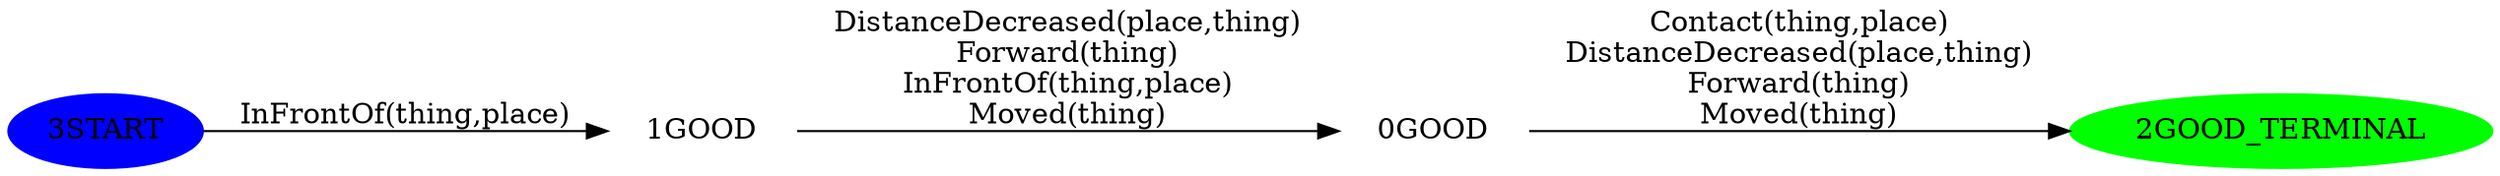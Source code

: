 digraph G { 
	graph [ rankdir=LR ]; 
	"2" [label="2GOOD_TERMINAL",style="filled",color="green",fontcolor="black"];
	"0" [label="0GOOD",style="filled",color="white",fontcolor="black"];
	"0" -> "2" [label="Contact(thing,place)\nDistanceDecreased(place,thing)\nForward(thing)\nMoved(thing)"] ;
	"1" [label="1GOOD",style="filled",color="white",fontcolor="black"];
	"1" -> "0" [label="DistanceDecreased(place,thing)\nForward(thing)\nInFrontOf(thing,place)\nMoved(thing)"] ;
	"3" [label="3START",style="filled",color="blue",fontcolor="black"];
	"3" -> "1" [label="InFrontOf(thing,place)"] ;
}
